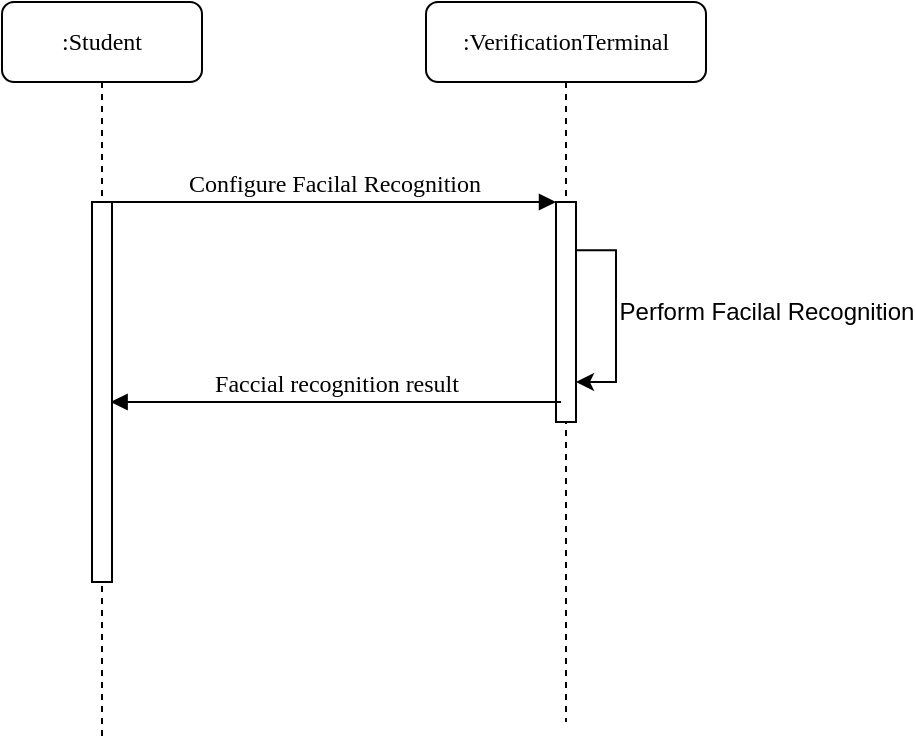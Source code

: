 <mxfile version="22.0.8" type="github">
  <diagram name="Page-1" id="13e1069c-82ec-6db2-03f1-153e76fe0fe0">
    <mxGraphModel dx="281" dy="569" grid="1" gridSize="10" guides="1" tooltips="1" connect="1" arrows="1" fold="1" page="1" pageScale="1" pageWidth="1100" pageHeight="850" background="none" math="0" shadow="0">
      <root>
        <mxCell id="0" />
        <mxCell id="1" parent="0" />
        <mxCell id="7baba1c4bc27f4b0-2" value=":VerificationTerminal" style="shape=umlLifeline;perimeter=lifelinePerimeter;whiteSpace=wrap;html=1;container=1;collapsible=0;recursiveResize=0;outlineConnect=0;rounded=1;shadow=0;comic=0;labelBackgroundColor=none;strokeWidth=1;fontFamily=Verdana;fontSize=12;align=center;" parent="1" vertex="1">
          <mxGeometry x="312" y="80" width="140" height="360" as="geometry" />
        </mxCell>
        <mxCell id="7baba1c4bc27f4b0-10" value="" style="html=1;points=[];perimeter=orthogonalPerimeter;rounded=0;shadow=0;comic=0;labelBackgroundColor=none;strokeWidth=1;fontFamily=Verdana;fontSize=12;align=center;" parent="7baba1c4bc27f4b0-2" vertex="1">
          <mxGeometry x="65" y="100" width="10" height="110" as="geometry" />
        </mxCell>
        <mxCell id="OixjCqakuA_EBFB08DzV-1" style="edgeStyle=orthogonalEdgeStyle;rounded=0;orthogonalLoop=1;jettySize=auto;html=1;exitX=1.039;exitY=0.219;exitDx=0;exitDy=0;exitPerimeter=0;" parent="7baba1c4bc27f4b0-2" source="7baba1c4bc27f4b0-10" target="7baba1c4bc27f4b0-10" edge="1">
          <mxGeometry relative="1" as="geometry">
            <Array as="points">
              <mxPoint x="95" y="124" />
              <mxPoint x="95" y="190" />
            </Array>
          </mxGeometry>
        </mxCell>
        <mxCell id="OixjCqakuA_EBFB08DzV-3" value="&lt;font style=&quot;font-size: 12px;&quot;&gt;Perform Facilal Recognition&lt;/font&gt;" style="edgeLabel;html=1;align=center;verticalAlign=middle;resizable=0;points=[];" parent="OixjCqakuA_EBFB08DzV-1" vertex="1" connectable="0">
          <mxGeometry x="-0.14" relative="1" as="geometry">
            <mxPoint x="75" y="5" as="offset" />
          </mxGeometry>
        </mxCell>
        <mxCell id="7baba1c4bc27f4b0-8" value=":Student" style="shape=umlLifeline;perimeter=lifelinePerimeter;whiteSpace=wrap;html=1;container=1;collapsible=0;recursiveResize=0;outlineConnect=0;rounded=1;shadow=0;comic=0;labelBackgroundColor=none;strokeWidth=1;fontFamily=Verdana;fontSize=12;align=center;" parent="1" vertex="1">
          <mxGeometry x="100" y="80" width="100" height="370" as="geometry" />
        </mxCell>
        <mxCell id="7baba1c4bc27f4b0-9" value="" style="html=1;points=[];perimeter=orthogonalPerimeter;rounded=0;shadow=0;comic=0;labelBackgroundColor=none;strokeWidth=1;fontFamily=Verdana;fontSize=12;align=center;" parent="7baba1c4bc27f4b0-8" vertex="1">
          <mxGeometry x="45" y="100" width="10" height="190" as="geometry" />
        </mxCell>
        <mxCell id="7baba1c4bc27f4b0-11" value="Configure Facilal Recognition" style="html=1;verticalAlign=bottom;endArrow=block;entryX=0;entryY=0;labelBackgroundColor=none;fontFamily=Verdana;fontSize=12;edgeStyle=elbowEdgeStyle;elbow=vertical;" parent="1" source="7baba1c4bc27f4b0-9" target="7baba1c4bc27f4b0-10" edge="1">
          <mxGeometry x="0.002" relative="1" as="geometry">
            <mxPoint x="220" y="190" as="sourcePoint" />
            <mxPoint as="offset" />
          </mxGeometry>
        </mxCell>
        <mxCell id="raXeXYTZBIdh_4ngi3-c-2" value="Faccial recognition result" style="html=1;verticalAlign=bottom;endArrow=block;labelBackgroundColor=none;fontFamily=Verdana;fontSize=12;edgeStyle=elbowEdgeStyle;elbow=vertical;entryX=0.931;entryY=0.176;entryDx=0;entryDy=0;entryPerimeter=0;" parent="1" edge="1">
          <mxGeometry x="-0.004" relative="1" as="geometry">
            <mxPoint x="379.5" y="280" as="sourcePoint" />
            <Array as="points">
              <mxPoint x="310" y="280" />
            </Array>
            <mxPoint x="154.31" y="280.48" as="targetPoint" />
            <mxPoint as="offset" />
          </mxGeometry>
        </mxCell>
      </root>
    </mxGraphModel>
  </diagram>
</mxfile>
